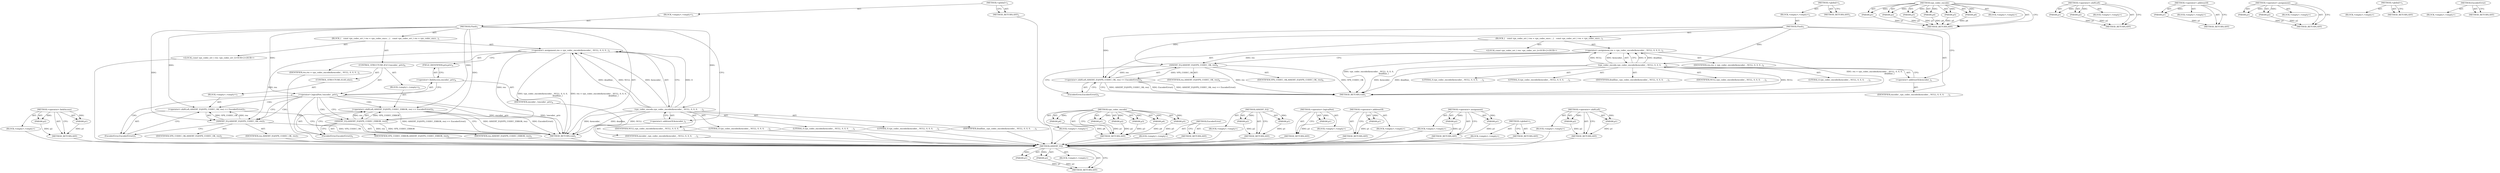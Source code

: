 digraph "&lt;operator&gt;.shiftLeft" {
vulnerable_68 [label=<(METHOD,ASSERT_EQ)>];
vulnerable_69 [label=<(PARAM,p1)>];
vulnerable_70 [label=<(PARAM,p2)>];
vulnerable_71 [label=<(BLOCK,&lt;empty&gt;,&lt;empty&gt;)>];
vulnerable_72 [label=<(METHOD_RETURN,ANY)>];
vulnerable_6 [label=<(METHOD,&lt;global&gt;)<SUB>1</SUB>>];
vulnerable_7 [label=<(BLOCK,&lt;empty&gt;,&lt;empty&gt;)<SUB>1</SUB>>];
vulnerable_8 [label=<(METHOD,Flush)<SUB>1</SUB>>];
vulnerable_9 [label=<(BLOCK,{
   const vpx_codec_err_t res = vpx_codec_enco...,{
   const vpx_codec_err_t res = vpx_codec_enco...)<SUB>1</SUB>>];
vulnerable_10 [label="<(LOCAL,const vpx_codec_err_t res: vpx_codec_err_t)<SUB>2</SUB>>"];
vulnerable_11 [label=<(&lt;operator&gt;.assignment,res = vpx_codec_encode(&amp;encoder_, NULL, 0, 0, 0...)<SUB>2</SUB>>];
vulnerable_12 [label=<(IDENTIFIER,res,res = vpx_codec_encode(&amp;encoder_, NULL, 0, 0, 0...)<SUB>2</SUB>>];
vulnerable_13 [label=<(vpx_codec_encode,vpx_codec_encode(&amp;encoder_, NULL, 0, 0, 0,
    ...)<SUB>2</SUB>>];
vulnerable_14 [label=<(&lt;operator&gt;.addressOf,&amp;encoder_)<SUB>2</SUB>>];
vulnerable_15 [label=<(IDENTIFIER,encoder_,vpx_codec_encode(&amp;encoder_, NULL, 0, 0, 0,
    ...)<SUB>2</SUB>>];
vulnerable_16 [label=<(IDENTIFIER,NULL,vpx_codec_encode(&amp;encoder_, NULL, 0, 0, 0,
    ...)<SUB>2</SUB>>];
vulnerable_17 [label=<(LITERAL,0,vpx_codec_encode(&amp;encoder_, NULL, 0, 0, 0,
    ...)<SUB>2</SUB>>];
vulnerable_18 [label=<(LITERAL,0,vpx_codec_encode(&amp;encoder_, NULL, 0, 0, 0,
    ...)<SUB>2</SUB>>];
vulnerable_19 [label=<(LITERAL,0,vpx_codec_encode(&amp;encoder_, NULL, 0, 0, 0,
    ...)<SUB>2</SUB>>];
vulnerable_20 [label=<(IDENTIFIER,deadline_,vpx_codec_encode(&amp;encoder_, NULL, 0, 0, 0,
    ...)<SUB>3</SUB>>];
vulnerable_21 [label=<(&lt;operator&gt;.shiftLeft,ASSERT_EQ(VPX_CODEC_OK, res) &lt;&lt; EncoderError())<SUB>4</SUB>>];
vulnerable_22 [label=<(ASSERT_EQ,ASSERT_EQ(VPX_CODEC_OK, res))<SUB>4</SUB>>];
vulnerable_23 [label=<(IDENTIFIER,VPX_CODEC_OK,ASSERT_EQ(VPX_CODEC_OK, res))<SUB>4</SUB>>];
vulnerable_24 [label=<(IDENTIFIER,res,ASSERT_EQ(VPX_CODEC_OK, res))<SUB>4</SUB>>];
vulnerable_25 [label=<(EncoderError,EncoderError())<SUB>4</SUB>>];
vulnerable_26 [label=<(METHOD_RETURN,void)<SUB>1</SUB>>];
vulnerable_28 [label=<(METHOD_RETURN,ANY)<SUB>1</SUB>>];
vulnerable_50 [label=<(METHOD,vpx_codec_encode)>];
vulnerable_51 [label=<(PARAM,p1)>];
vulnerable_52 [label=<(PARAM,p2)>];
vulnerable_53 [label=<(PARAM,p3)>];
vulnerable_54 [label=<(PARAM,p4)>];
vulnerable_55 [label=<(PARAM,p5)>];
vulnerable_56 [label=<(PARAM,p6)>];
vulnerable_57 [label=<(BLOCK,&lt;empty&gt;,&lt;empty&gt;)>];
vulnerable_58 [label=<(METHOD_RETURN,ANY)>];
vulnerable_63 [label=<(METHOD,&lt;operator&gt;.shiftLeft)>];
vulnerable_64 [label=<(PARAM,p1)>];
vulnerable_65 [label=<(PARAM,p2)>];
vulnerable_66 [label=<(BLOCK,&lt;empty&gt;,&lt;empty&gt;)>];
vulnerable_67 [label=<(METHOD_RETURN,ANY)>];
vulnerable_59 [label=<(METHOD,&lt;operator&gt;.addressOf)>];
vulnerable_60 [label=<(PARAM,p1)>];
vulnerable_61 [label=<(BLOCK,&lt;empty&gt;,&lt;empty&gt;)>];
vulnerable_62 [label=<(METHOD_RETURN,ANY)>];
vulnerable_45 [label=<(METHOD,&lt;operator&gt;.assignment)>];
vulnerable_46 [label=<(PARAM,p1)>];
vulnerable_47 [label=<(PARAM,p2)>];
vulnerable_48 [label=<(BLOCK,&lt;empty&gt;,&lt;empty&gt;)>];
vulnerable_49 [label=<(METHOD_RETURN,ANY)>];
vulnerable_39 [label=<(METHOD,&lt;global&gt;)<SUB>1</SUB>>];
vulnerable_40 [label=<(BLOCK,&lt;empty&gt;,&lt;empty&gt;)>];
vulnerable_41 [label=<(METHOD_RETURN,ANY)>];
vulnerable_73 [label=<(METHOD,EncoderError)>];
vulnerable_74 [label=<(BLOCK,&lt;empty&gt;,&lt;empty&gt;)>];
vulnerable_75 [label=<(METHOD_RETURN,ANY)>];
fixed_80 [label=<(METHOD,&lt;operator&gt;.fieldAccess)>];
fixed_81 [label=<(PARAM,p1)>];
fixed_82 [label=<(PARAM,p2)>];
fixed_83 [label=<(BLOCK,&lt;empty&gt;,&lt;empty&gt;)>];
fixed_84 [label=<(METHOD_RETURN,ANY)>];
fixed_6 [label=<(METHOD,&lt;global&gt;)<SUB>1</SUB>>];
fixed_7 [label=<(BLOCK,&lt;empty&gt;,&lt;empty&gt;)<SUB>1</SUB>>];
fixed_8 [label=<(METHOD,Flush)<SUB>1</SUB>>];
fixed_9 [label=<(BLOCK,{
   const vpx_codec_err_t res = vpx_codec_enco...,{
   const vpx_codec_err_t res = vpx_codec_enco...)<SUB>1</SUB>>];
fixed_10 [label="<(LOCAL,const vpx_codec_err_t res: vpx_codec_err_t)<SUB>2</SUB>>"];
fixed_11 [label=<(&lt;operator&gt;.assignment,res = vpx_codec_encode(&amp;encoder_, NULL, 0, 0, 0...)<SUB>2</SUB>>];
fixed_12 [label=<(IDENTIFIER,res,res = vpx_codec_encode(&amp;encoder_, NULL, 0, 0, 0...)<SUB>2</SUB>>];
fixed_13 [label=<(vpx_codec_encode,vpx_codec_encode(&amp;encoder_, NULL, 0, 0, 0,
    ...)<SUB>2</SUB>>];
fixed_14 [label=<(&lt;operator&gt;.addressOf,&amp;encoder_)<SUB>2</SUB>>];
fixed_15 [label=<(IDENTIFIER,encoder_,vpx_codec_encode(&amp;encoder_, NULL, 0, 0, 0,
    ...)<SUB>2</SUB>>];
fixed_16 [label=<(IDENTIFIER,NULL,vpx_codec_encode(&amp;encoder_, NULL, 0, 0, 0,
    ...)<SUB>2</SUB>>];
fixed_17 [label=<(LITERAL,0,vpx_codec_encode(&amp;encoder_, NULL, 0, 0, 0,
    ...)<SUB>2</SUB>>];
fixed_18 [label=<(LITERAL,0,vpx_codec_encode(&amp;encoder_, NULL, 0, 0, 0,
    ...)<SUB>2</SUB>>];
fixed_19 [label=<(LITERAL,0,vpx_codec_encode(&amp;encoder_, NULL, 0, 0, 0,
    ...)<SUB>2</SUB>>];
fixed_20 [label=<(IDENTIFIER,deadline_,vpx_codec_encode(&amp;encoder_, NULL, 0, 0, 0,
    ...)<SUB>3</SUB>>];
fixed_21 [label=<(CONTROL_STRUCTURE,IF,if (!encoder_.priv))<SUB>4</SUB>>];
fixed_22 [label=<(&lt;operator&gt;.logicalNot,!encoder_.priv)<SUB>4</SUB>>];
fixed_23 [label=<(&lt;operator&gt;.fieldAccess,encoder_.priv)<SUB>4</SUB>>];
fixed_24 [label=<(IDENTIFIER,encoder_,!encoder_.priv)<SUB>4</SUB>>];
fixed_25 [label=<(FIELD_IDENTIFIER,priv,priv)<SUB>4</SUB>>];
fixed_26 [label=<(BLOCK,&lt;empty&gt;,&lt;empty&gt;)<SUB>5</SUB>>];
fixed_27 [label=<(&lt;operator&gt;.shiftLeft,ASSERT_EQ(VPX_CODEC_ERROR, res) &lt;&lt; EncoderError())<SUB>5</SUB>>];
fixed_28 [label=<(ASSERT_EQ,ASSERT_EQ(VPX_CODEC_ERROR, res))<SUB>5</SUB>>];
fixed_29 [label=<(IDENTIFIER,VPX_CODEC_ERROR,ASSERT_EQ(VPX_CODEC_ERROR, res))<SUB>5</SUB>>];
fixed_30 [label=<(IDENTIFIER,res,ASSERT_EQ(VPX_CODEC_ERROR, res))<SUB>5</SUB>>];
fixed_31 [label=<(EncoderError,EncoderError())<SUB>5</SUB>>];
fixed_32 [label=<(CONTROL_STRUCTURE,ELSE,else)<SUB>7</SUB>>];
fixed_33 [label=<(BLOCK,&lt;empty&gt;,&lt;empty&gt;)<SUB>7</SUB>>];
fixed_34 [label=<(&lt;operator&gt;.shiftLeft,ASSERT_EQ(VPX_CODEC_OK, res) &lt;&lt; EncoderError())<SUB>7</SUB>>];
fixed_35 [label=<(ASSERT_EQ,ASSERT_EQ(VPX_CODEC_OK, res))<SUB>7</SUB>>];
fixed_36 [label=<(IDENTIFIER,VPX_CODEC_OK,ASSERT_EQ(VPX_CODEC_OK, res))<SUB>7</SUB>>];
fixed_37 [label=<(IDENTIFIER,res,ASSERT_EQ(VPX_CODEC_OK, res))<SUB>7</SUB>>];
fixed_38 [label=<(EncoderError,EncoderError())<SUB>7</SUB>>];
fixed_39 [label=<(METHOD_RETURN,void)<SUB>1</SUB>>];
fixed_41 [label=<(METHOD_RETURN,ANY)<SUB>1</SUB>>];
fixed_63 [label=<(METHOD,vpx_codec_encode)>];
fixed_64 [label=<(PARAM,p1)>];
fixed_65 [label=<(PARAM,p2)>];
fixed_66 [label=<(PARAM,p3)>];
fixed_67 [label=<(PARAM,p4)>];
fixed_68 [label=<(PARAM,p5)>];
fixed_69 [label=<(PARAM,p6)>];
fixed_70 [label=<(BLOCK,&lt;empty&gt;,&lt;empty&gt;)>];
fixed_71 [label=<(METHOD_RETURN,ANY)>];
fixed_95 [label=<(METHOD,EncoderError)>];
fixed_96 [label=<(BLOCK,&lt;empty&gt;,&lt;empty&gt;)>];
fixed_97 [label=<(METHOD_RETURN,ANY)>];
fixed_90 [label=<(METHOD,ASSERT_EQ)>];
fixed_91 [label=<(PARAM,p1)>];
fixed_92 [label=<(PARAM,p2)>];
fixed_93 [label=<(BLOCK,&lt;empty&gt;,&lt;empty&gt;)>];
fixed_94 [label=<(METHOD_RETURN,ANY)>];
fixed_76 [label=<(METHOD,&lt;operator&gt;.logicalNot)>];
fixed_77 [label=<(PARAM,p1)>];
fixed_78 [label=<(BLOCK,&lt;empty&gt;,&lt;empty&gt;)>];
fixed_79 [label=<(METHOD_RETURN,ANY)>];
fixed_72 [label=<(METHOD,&lt;operator&gt;.addressOf)>];
fixed_73 [label=<(PARAM,p1)>];
fixed_74 [label=<(BLOCK,&lt;empty&gt;,&lt;empty&gt;)>];
fixed_75 [label=<(METHOD_RETURN,ANY)>];
fixed_58 [label=<(METHOD,&lt;operator&gt;.assignment)>];
fixed_59 [label=<(PARAM,p1)>];
fixed_60 [label=<(PARAM,p2)>];
fixed_61 [label=<(BLOCK,&lt;empty&gt;,&lt;empty&gt;)>];
fixed_62 [label=<(METHOD_RETURN,ANY)>];
fixed_52 [label=<(METHOD,&lt;global&gt;)<SUB>1</SUB>>];
fixed_53 [label=<(BLOCK,&lt;empty&gt;,&lt;empty&gt;)>];
fixed_54 [label=<(METHOD_RETURN,ANY)>];
fixed_85 [label=<(METHOD,&lt;operator&gt;.shiftLeft)>];
fixed_86 [label=<(PARAM,p1)>];
fixed_87 [label=<(PARAM,p2)>];
fixed_88 [label=<(BLOCK,&lt;empty&gt;,&lt;empty&gt;)>];
fixed_89 [label=<(METHOD_RETURN,ANY)>];
vulnerable_68 -> vulnerable_69  [key=0, label="AST: "];
vulnerable_68 -> vulnerable_69  [key=1, label="DDG: "];
vulnerable_68 -> vulnerable_71  [key=0, label="AST: "];
vulnerable_68 -> vulnerable_70  [key=0, label="AST: "];
vulnerable_68 -> vulnerable_70  [key=1, label="DDG: "];
vulnerable_68 -> vulnerable_72  [key=0, label="AST: "];
vulnerable_68 -> vulnerable_72  [key=1, label="CFG: "];
vulnerable_69 -> vulnerable_72  [key=0, label="DDG: p1"];
vulnerable_70 -> vulnerable_72  [key=0, label="DDG: p2"];
vulnerable_6 -> vulnerable_7  [key=0, label="AST: "];
vulnerable_6 -> vulnerable_28  [key=0, label="AST: "];
vulnerable_6 -> vulnerable_28  [key=1, label="CFG: "];
vulnerable_7 -> vulnerable_8  [key=0, label="AST: "];
vulnerable_8 -> vulnerable_9  [key=0, label="AST: "];
vulnerable_8 -> vulnerable_26  [key=0, label="AST: "];
vulnerable_8 -> vulnerable_14  [key=0, label="CFG: "];
vulnerable_8 -> vulnerable_21  [key=0, label="DDG: "];
vulnerable_8 -> vulnerable_13  [key=0, label="DDG: "];
vulnerable_8 -> vulnerable_22  [key=0, label="DDG: "];
vulnerable_9 -> vulnerable_10  [key=0, label="AST: "];
vulnerable_9 -> vulnerable_11  [key=0, label="AST: "];
vulnerable_9 -> vulnerable_21  [key=0, label="AST: "];
vulnerable_11 -> vulnerable_12  [key=0, label="AST: "];
vulnerable_11 -> vulnerable_13  [key=0, label="AST: "];
vulnerable_11 -> vulnerable_22  [key=0, label="CFG: "];
vulnerable_11 -> vulnerable_22  [key=1, label="DDG: res"];
vulnerable_11 -> vulnerable_26  [key=0, label="DDG: vpx_codec_encode(&amp;encoder_, NULL, 0, 0, 0,
                                                deadline_)"];
vulnerable_11 -> vulnerable_26  [key=1, label="DDG: res = vpx_codec_encode(&amp;encoder_, NULL, 0, 0, 0,
                                                deadline_)"];
vulnerable_13 -> vulnerable_14  [key=0, label="AST: "];
vulnerable_13 -> vulnerable_16  [key=0, label="AST: "];
vulnerable_13 -> vulnerable_17  [key=0, label="AST: "];
vulnerable_13 -> vulnerable_18  [key=0, label="AST: "];
vulnerable_13 -> vulnerable_19  [key=0, label="AST: "];
vulnerable_13 -> vulnerable_20  [key=0, label="AST: "];
vulnerable_13 -> vulnerable_11  [key=0, label="CFG: "];
vulnerable_13 -> vulnerable_11  [key=1, label="DDG: 0"];
vulnerable_13 -> vulnerable_11  [key=2, label="DDG: deadline_"];
vulnerable_13 -> vulnerable_11  [key=3, label="DDG: NULL"];
vulnerable_13 -> vulnerable_11  [key=4, label="DDG: &amp;encoder_"];
vulnerable_13 -> vulnerable_26  [key=0, label="DDG: &amp;encoder_"];
vulnerable_13 -> vulnerable_26  [key=1, label="DDG: deadline_"];
vulnerable_13 -> vulnerable_26  [key=2, label="DDG: NULL"];
vulnerable_14 -> vulnerable_15  [key=0, label="AST: "];
vulnerable_14 -> vulnerable_13  [key=0, label="CFG: "];
vulnerable_21 -> vulnerable_22  [key=0, label="AST: "];
vulnerable_21 -> vulnerable_25  [key=0, label="AST: "];
vulnerable_21 -> vulnerable_26  [key=0, label="CFG: "];
vulnerable_21 -> vulnerable_26  [key=1, label="DDG: ASSERT_EQ(VPX_CODEC_OK, res)"];
vulnerable_21 -> vulnerable_26  [key=2, label="DDG: EncoderError()"];
vulnerable_21 -> vulnerable_26  [key=3, label="DDG: ASSERT_EQ(VPX_CODEC_OK, res) &lt;&lt; EncoderError()"];
vulnerable_22 -> vulnerable_23  [key=0, label="AST: "];
vulnerable_22 -> vulnerable_24  [key=0, label="AST: "];
vulnerable_22 -> vulnerable_25  [key=0, label="CFG: "];
vulnerable_22 -> vulnerable_26  [key=0, label="DDG: res"];
vulnerable_22 -> vulnerable_26  [key=1, label="DDG: VPX_CODEC_OK"];
vulnerable_22 -> vulnerable_21  [key=0, label="DDG: VPX_CODEC_OK"];
vulnerable_22 -> vulnerable_21  [key=1, label="DDG: res"];
vulnerable_25 -> vulnerable_21  [key=0, label="CFG: "];
vulnerable_50 -> vulnerable_51  [key=0, label="AST: "];
vulnerable_50 -> vulnerable_51  [key=1, label="DDG: "];
vulnerable_50 -> vulnerable_57  [key=0, label="AST: "];
vulnerable_50 -> vulnerable_52  [key=0, label="AST: "];
vulnerable_50 -> vulnerable_52  [key=1, label="DDG: "];
vulnerable_50 -> vulnerable_58  [key=0, label="AST: "];
vulnerable_50 -> vulnerable_58  [key=1, label="CFG: "];
vulnerable_50 -> vulnerable_53  [key=0, label="AST: "];
vulnerable_50 -> vulnerable_53  [key=1, label="DDG: "];
vulnerable_50 -> vulnerable_54  [key=0, label="AST: "];
vulnerable_50 -> vulnerable_54  [key=1, label="DDG: "];
vulnerable_50 -> vulnerable_55  [key=0, label="AST: "];
vulnerable_50 -> vulnerable_55  [key=1, label="DDG: "];
vulnerable_50 -> vulnerable_56  [key=0, label="AST: "];
vulnerable_50 -> vulnerable_56  [key=1, label="DDG: "];
vulnerable_51 -> vulnerable_58  [key=0, label="DDG: p1"];
vulnerable_52 -> vulnerable_58  [key=0, label="DDG: p2"];
vulnerable_53 -> vulnerable_58  [key=0, label="DDG: p3"];
vulnerable_54 -> vulnerable_58  [key=0, label="DDG: p4"];
vulnerable_55 -> vulnerable_58  [key=0, label="DDG: p5"];
vulnerable_56 -> vulnerable_58  [key=0, label="DDG: p6"];
vulnerable_63 -> vulnerable_64  [key=0, label="AST: "];
vulnerable_63 -> vulnerable_64  [key=1, label="DDG: "];
vulnerable_63 -> vulnerable_66  [key=0, label="AST: "];
vulnerable_63 -> vulnerable_65  [key=0, label="AST: "];
vulnerable_63 -> vulnerable_65  [key=1, label="DDG: "];
vulnerable_63 -> vulnerable_67  [key=0, label="AST: "];
vulnerable_63 -> vulnerable_67  [key=1, label="CFG: "];
vulnerable_64 -> vulnerable_67  [key=0, label="DDG: p1"];
vulnerable_65 -> vulnerable_67  [key=0, label="DDG: p2"];
vulnerable_59 -> vulnerable_60  [key=0, label="AST: "];
vulnerable_59 -> vulnerable_60  [key=1, label="DDG: "];
vulnerable_59 -> vulnerable_61  [key=0, label="AST: "];
vulnerable_59 -> vulnerable_62  [key=0, label="AST: "];
vulnerable_59 -> vulnerable_62  [key=1, label="CFG: "];
vulnerable_60 -> vulnerable_62  [key=0, label="DDG: p1"];
vulnerable_45 -> vulnerable_46  [key=0, label="AST: "];
vulnerable_45 -> vulnerable_46  [key=1, label="DDG: "];
vulnerable_45 -> vulnerable_48  [key=0, label="AST: "];
vulnerable_45 -> vulnerable_47  [key=0, label="AST: "];
vulnerable_45 -> vulnerable_47  [key=1, label="DDG: "];
vulnerable_45 -> vulnerable_49  [key=0, label="AST: "];
vulnerable_45 -> vulnerable_49  [key=1, label="CFG: "];
vulnerable_46 -> vulnerable_49  [key=0, label="DDG: p1"];
vulnerable_47 -> vulnerable_49  [key=0, label="DDG: p2"];
vulnerable_39 -> vulnerable_40  [key=0, label="AST: "];
vulnerable_39 -> vulnerable_41  [key=0, label="AST: "];
vulnerable_39 -> vulnerable_41  [key=1, label="CFG: "];
vulnerable_73 -> vulnerable_74  [key=0, label="AST: "];
vulnerable_73 -> vulnerable_75  [key=0, label="AST: "];
vulnerable_73 -> vulnerable_75  [key=1, label="CFG: "];
fixed_80 -> fixed_81  [key=0, label="AST: "];
fixed_80 -> fixed_81  [key=1, label="DDG: "];
fixed_80 -> fixed_83  [key=0, label="AST: "];
fixed_80 -> fixed_82  [key=0, label="AST: "];
fixed_80 -> fixed_82  [key=1, label="DDG: "];
fixed_80 -> fixed_84  [key=0, label="AST: "];
fixed_80 -> fixed_84  [key=1, label="CFG: "];
fixed_81 -> fixed_84  [key=0, label="DDG: p1"];
fixed_82 -> fixed_84  [key=0, label="DDG: p2"];
fixed_83 -> vulnerable_68  [key=0];
fixed_84 -> vulnerable_68  [key=0];
fixed_6 -> fixed_7  [key=0, label="AST: "];
fixed_6 -> fixed_41  [key=0, label="AST: "];
fixed_6 -> fixed_41  [key=1, label="CFG: "];
fixed_7 -> fixed_8  [key=0, label="AST: "];
fixed_8 -> fixed_9  [key=0, label="AST: "];
fixed_8 -> fixed_39  [key=0, label="AST: "];
fixed_8 -> fixed_14  [key=0, label="CFG: "];
fixed_8 -> fixed_13  [key=0, label="DDG: "];
fixed_8 -> fixed_22  [key=0, label="DDG: "];
fixed_8 -> fixed_27  [key=0, label="DDG: "];
fixed_8 -> fixed_28  [key=0, label="DDG: "];
fixed_8 -> fixed_34  [key=0, label="DDG: "];
fixed_8 -> fixed_35  [key=0, label="DDG: "];
fixed_9 -> fixed_10  [key=0, label="AST: "];
fixed_9 -> fixed_11  [key=0, label="AST: "];
fixed_9 -> fixed_21  [key=0, label="AST: "];
fixed_10 -> vulnerable_68  [key=0];
fixed_11 -> fixed_12  [key=0, label="AST: "];
fixed_11 -> fixed_13  [key=0, label="AST: "];
fixed_11 -> fixed_25  [key=0, label="CFG: "];
fixed_11 -> fixed_39  [key=0, label="DDG: vpx_codec_encode(&amp;encoder_, NULL, 0, 0, 0,
                                                deadline_)"];
fixed_11 -> fixed_39  [key=1, label="DDG: res = vpx_codec_encode(&amp;encoder_, NULL, 0, 0, 0,
                                                deadline_)"];
fixed_11 -> fixed_28  [key=0, label="DDG: res"];
fixed_11 -> fixed_35  [key=0, label="DDG: res"];
fixed_12 -> vulnerable_68  [key=0];
fixed_13 -> fixed_14  [key=0, label="AST: "];
fixed_13 -> fixed_16  [key=0, label="AST: "];
fixed_13 -> fixed_17  [key=0, label="AST: "];
fixed_13 -> fixed_18  [key=0, label="AST: "];
fixed_13 -> fixed_19  [key=0, label="AST: "];
fixed_13 -> fixed_20  [key=0, label="AST: "];
fixed_13 -> fixed_11  [key=0, label="CFG: "];
fixed_13 -> fixed_11  [key=1, label="DDG: 0"];
fixed_13 -> fixed_11  [key=2, label="DDG: deadline_"];
fixed_13 -> fixed_11  [key=3, label="DDG: NULL"];
fixed_13 -> fixed_11  [key=4, label="DDG: &amp;encoder_"];
fixed_13 -> fixed_39  [key=0, label="DDG: &amp;encoder_"];
fixed_13 -> fixed_39  [key=1, label="DDG: deadline_"];
fixed_13 -> fixed_39  [key=2, label="DDG: NULL"];
fixed_14 -> fixed_15  [key=0, label="AST: "];
fixed_14 -> fixed_13  [key=0, label="CFG: "];
fixed_15 -> vulnerable_68  [key=0];
fixed_16 -> vulnerable_68  [key=0];
fixed_17 -> vulnerable_68  [key=0];
fixed_18 -> vulnerable_68  [key=0];
fixed_19 -> vulnerable_68  [key=0];
fixed_20 -> vulnerable_68  [key=0];
fixed_21 -> fixed_22  [key=0, label="AST: "];
fixed_21 -> fixed_26  [key=0, label="AST: "];
fixed_21 -> fixed_32  [key=0, label="AST: "];
fixed_22 -> fixed_23  [key=0, label="AST: "];
fixed_22 -> fixed_28  [key=0, label="CFG: "];
fixed_22 -> fixed_28  [key=1, label="CDG: "];
fixed_22 -> fixed_35  [key=0, label="CFG: "];
fixed_22 -> fixed_35  [key=1, label="CDG: "];
fixed_22 -> fixed_39  [key=0, label="DDG: encoder_.priv"];
fixed_22 -> fixed_39  [key=1, label="DDG: !encoder_.priv"];
fixed_22 -> fixed_38  [key=0, label="CDG: "];
fixed_22 -> fixed_34  [key=0, label="CDG: "];
fixed_22 -> fixed_27  [key=0, label="CDG: "];
fixed_22 -> fixed_31  [key=0, label="CDG: "];
fixed_23 -> fixed_24  [key=0, label="AST: "];
fixed_23 -> fixed_25  [key=0, label="AST: "];
fixed_23 -> fixed_22  [key=0, label="CFG: "];
fixed_24 -> vulnerable_68  [key=0];
fixed_25 -> fixed_23  [key=0, label="CFG: "];
fixed_26 -> fixed_27  [key=0, label="AST: "];
fixed_27 -> fixed_28  [key=0, label="AST: "];
fixed_27 -> fixed_31  [key=0, label="AST: "];
fixed_27 -> fixed_39  [key=0, label="CFG: "];
fixed_27 -> fixed_39  [key=1, label="DDG: ASSERT_EQ(VPX_CODEC_ERROR, res)"];
fixed_27 -> fixed_39  [key=2, label="DDG: EncoderError()"];
fixed_27 -> fixed_39  [key=3, label="DDG: ASSERT_EQ(VPX_CODEC_ERROR, res) &lt;&lt; EncoderError()"];
fixed_28 -> fixed_29  [key=0, label="AST: "];
fixed_28 -> fixed_30  [key=0, label="AST: "];
fixed_28 -> fixed_31  [key=0, label="CFG: "];
fixed_28 -> fixed_39  [key=0, label="DDG: res"];
fixed_28 -> fixed_39  [key=1, label="DDG: VPX_CODEC_ERROR"];
fixed_28 -> fixed_27  [key=0, label="DDG: VPX_CODEC_ERROR"];
fixed_28 -> fixed_27  [key=1, label="DDG: res"];
fixed_29 -> vulnerable_68  [key=0];
fixed_30 -> vulnerable_68  [key=0];
fixed_31 -> fixed_27  [key=0, label="CFG: "];
fixed_32 -> fixed_33  [key=0, label="AST: "];
fixed_33 -> fixed_34  [key=0, label="AST: "];
fixed_34 -> fixed_35  [key=0, label="AST: "];
fixed_34 -> fixed_38  [key=0, label="AST: "];
fixed_34 -> fixed_39  [key=0, label="CFG: "];
fixed_35 -> fixed_36  [key=0, label="AST: "];
fixed_35 -> fixed_37  [key=0, label="AST: "];
fixed_35 -> fixed_38  [key=0, label="CFG: "];
fixed_35 -> fixed_39  [key=0, label="DDG: VPX_CODEC_OK"];
fixed_35 -> fixed_34  [key=0, label="DDG: VPX_CODEC_OK"];
fixed_35 -> fixed_34  [key=1, label="DDG: res"];
fixed_36 -> vulnerable_68  [key=0];
fixed_37 -> vulnerable_68  [key=0];
fixed_38 -> fixed_34  [key=0, label="CFG: "];
fixed_39 -> vulnerable_68  [key=0];
fixed_41 -> vulnerable_68  [key=0];
fixed_63 -> fixed_64  [key=0, label="AST: "];
fixed_63 -> fixed_64  [key=1, label="DDG: "];
fixed_63 -> fixed_70  [key=0, label="AST: "];
fixed_63 -> fixed_65  [key=0, label="AST: "];
fixed_63 -> fixed_65  [key=1, label="DDG: "];
fixed_63 -> fixed_71  [key=0, label="AST: "];
fixed_63 -> fixed_71  [key=1, label="CFG: "];
fixed_63 -> fixed_66  [key=0, label="AST: "];
fixed_63 -> fixed_66  [key=1, label="DDG: "];
fixed_63 -> fixed_67  [key=0, label="AST: "];
fixed_63 -> fixed_67  [key=1, label="DDG: "];
fixed_63 -> fixed_68  [key=0, label="AST: "];
fixed_63 -> fixed_68  [key=1, label="DDG: "];
fixed_63 -> fixed_69  [key=0, label="AST: "];
fixed_63 -> fixed_69  [key=1, label="DDG: "];
fixed_64 -> fixed_71  [key=0, label="DDG: p1"];
fixed_65 -> fixed_71  [key=0, label="DDG: p2"];
fixed_66 -> fixed_71  [key=0, label="DDG: p3"];
fixed_67 -> fixed_71  [key=0, label="DDG: p4"];
fixed_68 -> fixed_71  [key=0, label="DDG: p5"];
fixed_69 -> fixed_71  [key=0, label="DDG: p6"];
fixed_70 -> vulnerable_68  [key=0];
fixed_71 -> vulnerable_68  [key=0];
fixed_95 -> fixed_96  [key=0, label="AST: "];
fixed_95 -> fixed_97  [key=0, label="AST: "];
fixed_95 -> fixed_97  [key=1, label="CFG: "];
fixed_96 -> vulnerable_68  [key=0];
fixed_97 -> vulnerable_68  [key=0];
fixed_90 -> fixed_91  [key=0, label="AST: "];
fixed_90 -> fixed_91  [key=1, label="DDG: "];
fixed_90 -> fixed_93  [key=0, label="AST: "];
fixed_90 -> fixed_92  [key=0, label="AST: "];
fixed_90 -> fixed_92  [key=1, label="DDG: "];
fixed_90 -> fixed_94  [key=0, label="AST: "];
fixed_90 -> fixed_94  [key=1, label="CFG: "];
fixed_91 -> fixed_94  [key=0, label="DDG: p1"];
fixed_92 -> fixed_94  [key=0, label="DDG: p2"];
fixed_93 -> vulnerable_68  [key=0];
fixed_94 -> vulnerable_68  [key=0];
fixed_76 -> fixed_77  [key=0, label="AST: "];
fixed_76 -> fixed_77  [key=1, label="DDG: "];
fixed_76 -> fixed_78  [key=0, label="AST: "];
fixed_76 -> fixed_79  [key=0, label="AST: "];
fixed_76 -> fixed_79  [key=1, label="CFG: "];
fixed_77 -> fixed_79  [key=0, label="DDG: p1"];
fixed_78 -> vulnerable_68  [key=0];
fixed_79 -> vulnerable_68  [key=0];
fixed_72 -> fixed_73  [key=0, label="AST: "];
fixed_72 -> fixed_73  [key=1, label="DDG: "];
fixed_72 -> fixed_74  [key=0, label="AST: "];
fixed_72 -> fixed_75  [key=0, label="AST: "];
fixed_72 -> fixed_75  [key=1, label="CFG: "];
fixed_73 -> fixed_75  [key=0, label="DDG: p1"];
fixed_74 -> vulnerable_68  [key=0];
fixed_75 -> vulnerable_68  [key=0];
fixed_58 -> fixed_59  [key=0, label="AST: "];
fixed_58 -> fixed_59  [key=1, label="DDG: "];
fixed_58 -> fixed_61  [key=0, label="AST: "];
fixed_58 -> fixed_60  [key=0, label="AST: "];
fixed_58 -> fixed_60  [key=1, label="DDG: "];
fixed_58 -> fixed_62  [key=0, label="AST: "];
fixed_58 -> fixed_62  [key=1, label="CFG: "];
fixed_59 -> fixed_62  [key=0, label="DDG: p1"];
fixed_60 -> fixed_62  [key=0, label="DDG: p2"];
fixed_61 -> vulnerable_68  [key=0];
fixed_62 -> vulnerable_68  [key=0];
fixed_52 -> fixed_53  [key=0, label="AST: "];
fixed_52 -> fixed_54  [key=0, label="AST: "];
fixed_52 -> fixed_54  [key=1, label="CFG: "];
fixed_53 -> vulnerable_68  [key=0];
fixed_54 -> vulnerable_68  [key=0];
fixed_85 -> fixed_86  [key=0, label="AST: "];
fixed_85 -> fixed_86  [key=1, label="DDG: "];
fixed_85 -> fixed_88  [key=0, label="AST: "];
fixed_85 -> fixed_87  [key=0, label="AST: "];
fixed_85 -> fixed_87  [key=1, label="DDG: "];
fixed_85 -> fixed_89  [key=0, label="AST: "];
fixed_85 -> fixed_89  [key=1, label="CFG: "];
fixed_86 -> fixed_89  [key=0, label="DDG: p1"];
fixed_87 -> fixed_89  [key=0, label="DDG: p2"];
fixed_88 -> vulnerable_68  [key=0];
fixed_89 -> vulnerable_68  [key=0];
}
